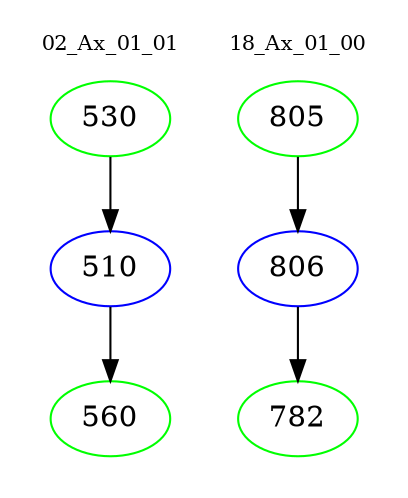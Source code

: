 digraph{
subgraph cluster_0 {
color = white
label = "02_Ax_01_01";
fontsize=10;
T0_530 [label="530", color="green"]
T0_530 -> T0_510 [color="black"]
T0_510 [label="510", color="blue"]
T0_510 -> T0_560 [color="black"]
T0_560 [label="560", color="green"]
}
subgraph cluster_1 {
color = white
label = "18_Ax_01_00";
fontsize=10;
T1_805 [label="805", color="green"]
T1_805 -> T1_806 [color="black"]
T1_806 [label="806", color="blue"]
T1_806 -> T1_782 [color="black"]
T1_782 [label="782", color="green"]
}
}
